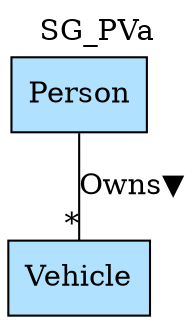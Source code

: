 digraph {graph[label=SG_PVa,labelloc=tl,labelfontsize=12];
"Person"[shape=record,fillcolor=lightskyblue1,style = filled,label="Person"];
"Vehicle"[shape=record,fillcolor=lightskyblue1,style = filled,label="Vehicle"];

"Person"->"Vehicle"[label="Owns▼",dir=none,taillabel="",headlabel="*"];
}